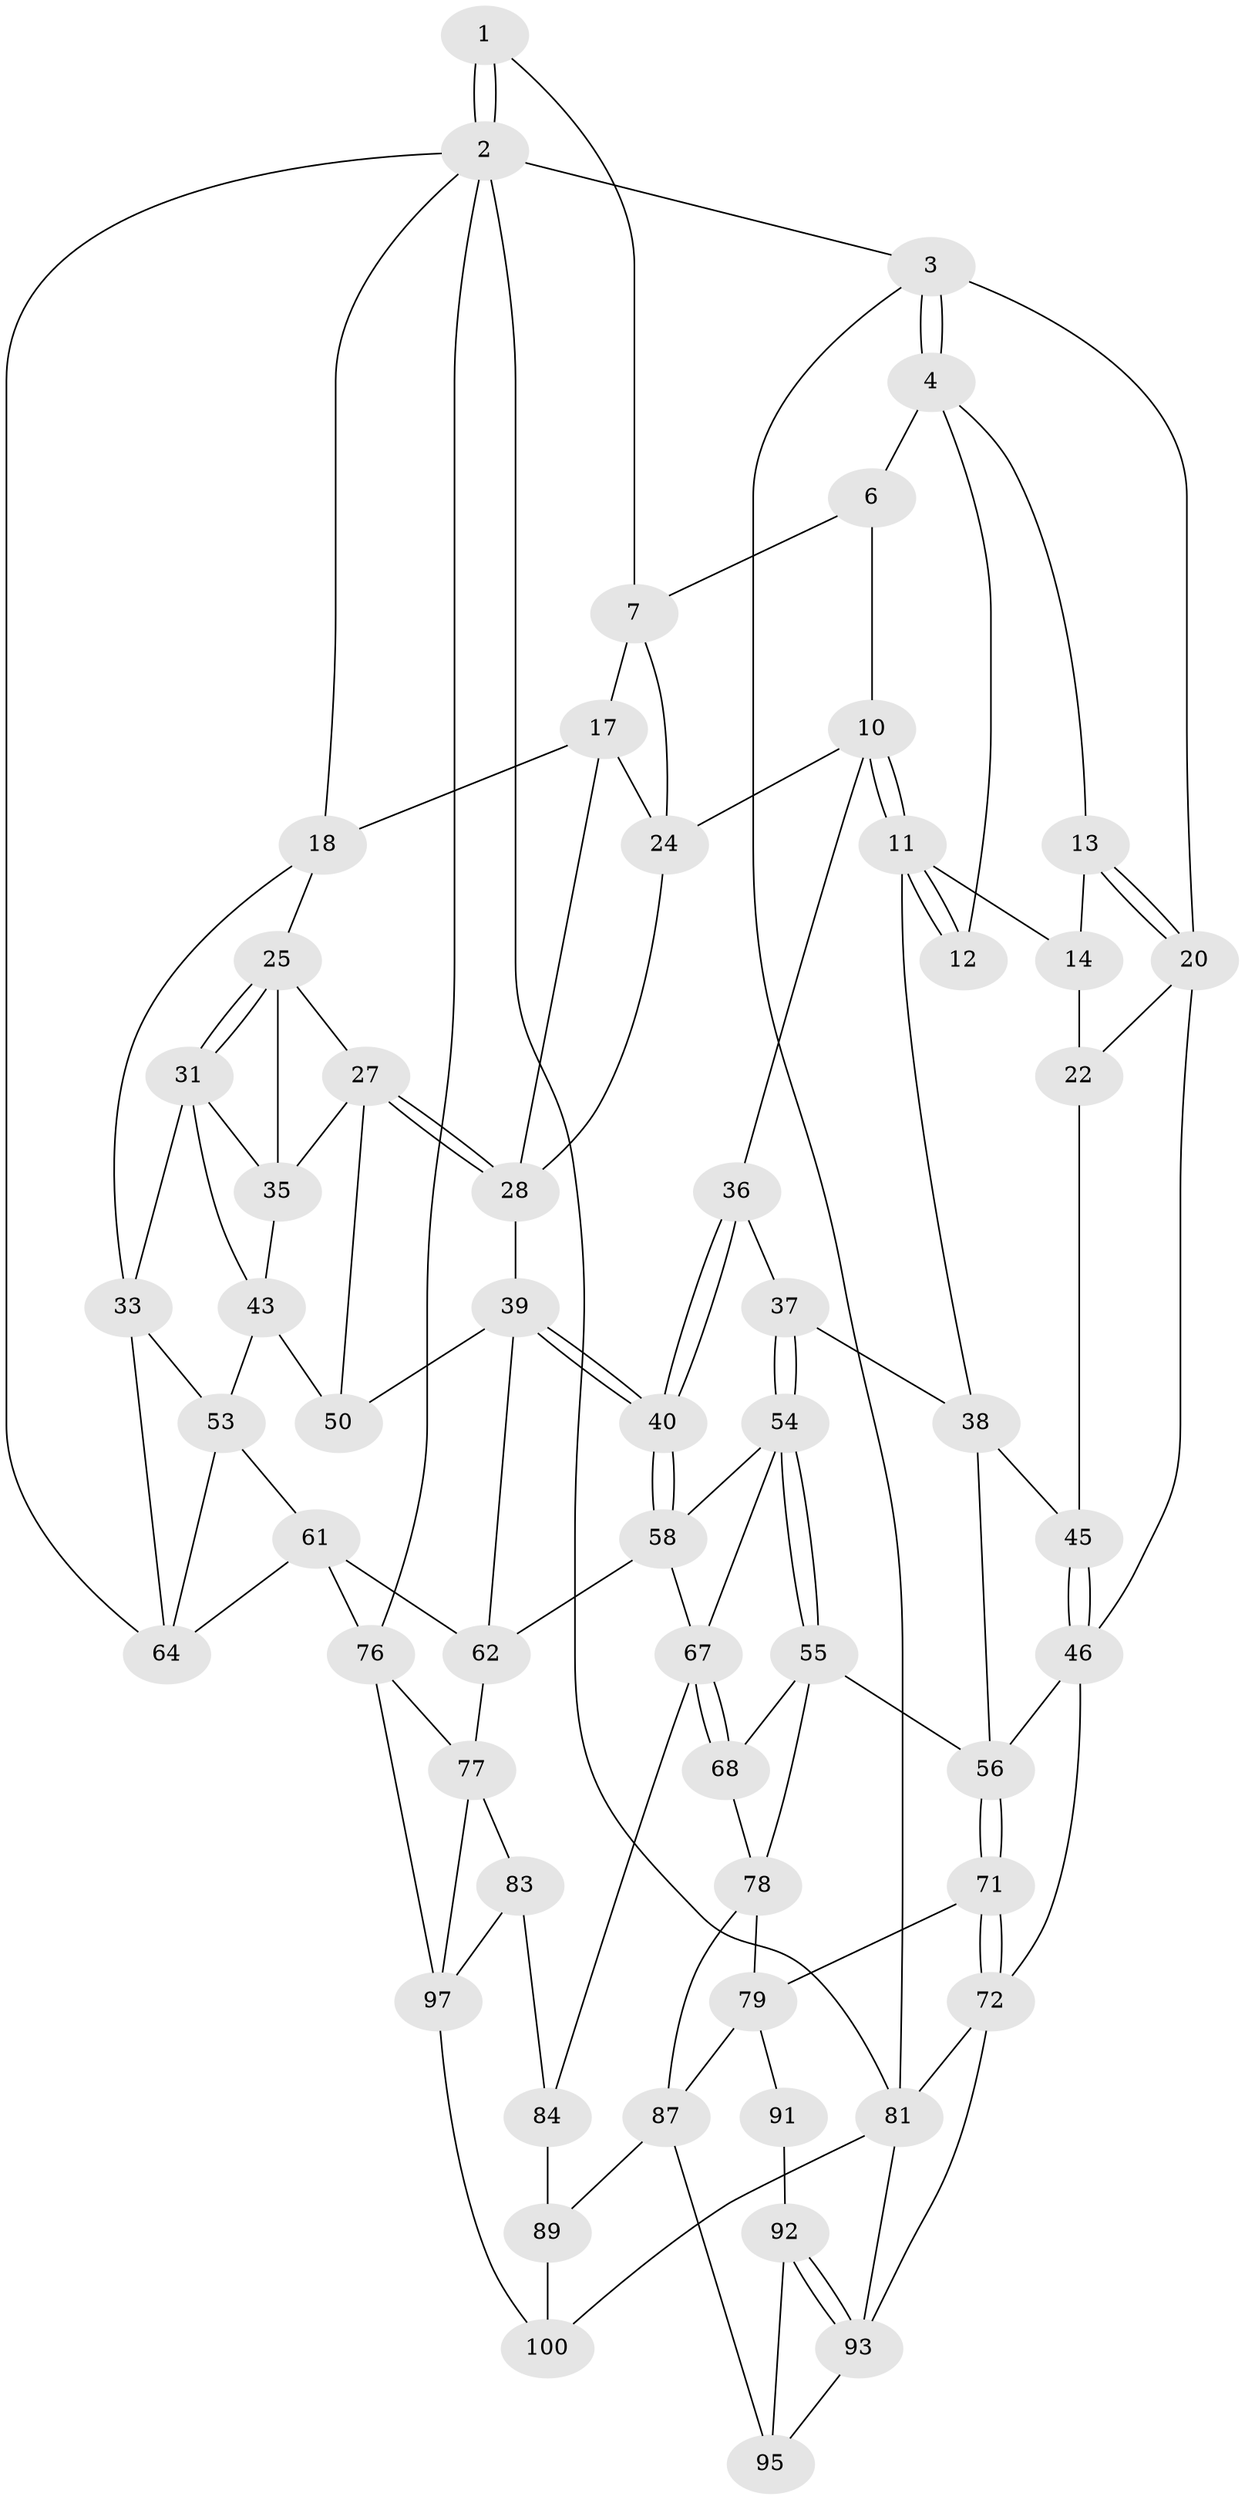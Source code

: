 // original degree distribution, {3: 0.029411764705882353, 6: 0.22549019607843138, 5: 0.5196078431372549, 4: 0.22549019607843138}
// Generated by graph-tools (version 1.1) at 2025/38/02/21/25 10:38:57]
// undirected, 58 vertices, 123 edges
graph export_dot {
graph [start="1"]
  node [color=gray90,style=filled];
  1 [pos="+0.6609563780806766+0"];
  2 [pos="+1+0",super="+63"];
  3 [pos="+0+0"];
  4 [pos="+0+0",super="+5"];
  6 [pos="+0.4348372720894766+0",super="+9"];
  7 [pos="+0.7006071786222022+0.0790555538086344",super="+8"];
  10 [pos="+0.46983789476277504+0.2153347036477882",super="+30"];
  11 [pos="+0.3515066885765991+0.2376484107960973",super="+15"];
  12 [pos="+0.30595212626181667+0"];
  13 [pos="+0.06961333121649364+0.11480760315959561"];
  14 [pos="+0.28111147177713697+0",super="+16"];
  17 [pos="+0.731291514163585+0.12326290261099435",super="+23"];
  18 [pos="+0.7394130139881312+0.12797249166067767",super="+19"];
  20 [pos="+0.065393612085338+0.12774852119131896",super="+21"];
  22 [pos="+0.1450372530244174+0.2661004911488167",super="+44"];
  24 [pos="+0.606395356045101+0.224498683653307",super="+29"];
  25 [pos="+0.7823807429644585+0.19610458579064696",super="+26"];
  27 [pos="+0.7125859166301225+0.3414595254703087",super="+42"];
  28 [pos="+0.7115096573705176+0.3417114847391783",super="+34"];
  31 [pos="+0.955821519248425+0.2518679557819519",super="+32"];
  33 [pos="+1+0.16476421417378614",super="+52"];
  35 [pos="+0.9234196879128719+0.2776391996397547",super="+41"];
  36 [pos="+0.45200289956831785+0.4102797256701273"];
  37 [pos="+0.38563438446357856+0.41565132879316274"];
  38 [pos="+0.3058368081788197+0.35757430538767515",super="+47"];
  39 [pos="+0.6139019440534496+0.4407834014025479",super="+51"];
  40 [pos="+0.6085027910694272+0.4465019223038493"];
  43 [pos="+0.8690480844723997+0.4521089712506106",super="+49"];
  45 [pos="+0+0.4291632303287155",super="+48"];
  46 [pos="+0+0.4323275935308427",super="+70"];
  50 [pos="+0.8434088084286837+0.4849283797864451"];
  53 [pos="+0.9285622074420059+0.508443216161851",super="+60"];
  54 [pos="+0.3890289054274935+0.5257010306775455",super="+59"];
  55 [pos="+0.28150250643067304+0.6201821509882085",super="+69"];
  56 [pos="+0.2083240977367168+0.561124853680516",super="+57"];
  58 [pos="+0.5912929665788155+0.578957223258318",super="+66"];
  61 [pos="+0.8072768406845751+0.6392330881746232",super="+75"];
  62 [pos="+0.7827116367340439+0.6257132538697372",super="+65"];
  64 [pos="+1+0.8502341756751522",super="+73"];
  67 [pos="+0.4000473574300812+0.7328770392446765",super="+74"];
  68 [pos="+0.3658828471984654+0.7394423860100042"];
  71 [pos="+0.03721951970352614+0.7170349107072791"];
  72 [pos="+0+0.7248122510186115",super="+80"];
  76 [pos="+0.7864731960850957+0.8162829622442672",super="+94"];
  77 [pos="+0.6918766646851325+0.8164923152111578",super="+82"];
  78 [pos="+0.1772066462534683+0.7336157234295105",super="+86"];
  79 [pos="+0.10684948015471865+0.745809994317412",super="+88"];
  81 [pos="+0+1",super="+102"];
  83 [pos="+0.634258424969133+0.8493809712185165"];
  84 [pos="+0.6007828402060562+0.8525317302531634",super="+85"];
  87 [pos="+0.3061244064086897+0.8821836940212575",super="+90"];
  89 [pos="+0.3571825366379762+1",super="+98"];
  91 [pos="+0.1683443611756848+0.8687497380731207"];
  92 [pos="+0.008503434822322851+0.8760325697079778",super="+96"];
  93 [pos="+0+0.8671030284448461",super="+101"];
  95 [pos="+0.13205628828651966+0.9648691800239156"];
  97 [pos="+0.9508160380288285+1",super="+99"];
  100 [pos="+0.40080537862920323+1"];
  1 -- 2;
  1 -- 2;
  1 -- 7;
  2 -- 3;
  2 -- 18;
  2 -- 64;
  2 -- 81;
  2 -- 76;
  3 -- 4;
  3 -- 4;
  3 -- 81;
  3 -- 20;
  4 -- 13;
  4 -- 12;
  4 -- 6;
  6 -- 10;
  6 -- 7;
  7 -- 17;
  7 -- 24;
  10 -- 11;
  10 -- 11;
  10 -- 24;
  10 -- 36;
  11 -- 12;
  11 -- 12;
  11 -- 38;
  11 -- 14;
  13 -- 14;
  13 -- 20;
  13 -- 20;
  14 -- 22;
  17 -- 18;
  17 -- 24;
  17 -- 28;
  18 -- 25;
  18 -- 33;
  20 -- 22;
  20 -- 46;
  22 -- 45 [weight=2];
  24 -- 28;
  25 -- 31;
  25 -- 31;
  25 -- 27;
  25 -- 35;
  27 -- 28;
  27 -- 28;
  27 -- 35;
  27 -- 50;
  28 -- 39;
  31 -- 35;
  31 -- 33;
  31 -- 43;
  33 -- 64;
  33 -- 53;
  35 -- 43;
  36 -- 37;
  36 -- 40;
  36 -- 40;
  37 -- 38;
  37 -- 54;
  37 -- 54;
  38 -- 56;
  38 -- 45;
  39 -- 40;
  39 -- 40;
  39 -- 50;
  39 -- 62;
  40 -- 58;
  40 -- 58;
  43 -- 50;
  43 -- 53;
  45 -- 46;
  45 -- 46;
  46 -- 56;
  46 -- 72;
  53 -- 64;
  53 -- 61;
  54 -- 55;
  54 -- 55;
  54 -- 58;
  54 -- 67;
  55 -- 56;
  55 -- 68;
  55 -- 78;
  56 -- 71;
  56 -- 71;
  58 -- 67;
  58 -- 62;
  61 -- 62;
  61 -- 76;
  61 -- 64;
  62 -- 77;
  67 -- 68;
  67 -- 68;
  67 -- 84;
  68 -- 78;
  71 -- 72;
  71 -- 72;
  71 -- 79;
  72 -- 81;
  72 -- 93;
  76 -- 77;
  76 -- 97;
  77 -- 97;
  77 -- 83;
  78 -- 79;
  78 -- 87;
  79 -- 91;
  79 -- 87;
  81 -- 100;
  81 -- 93;
  83 -- 84;
  83 -- 97;
  84 -- 89 [weight=2];
  87 -- 89;
  87 -- 95;
  89 -- 100;
  91 -- 92 [weight=2];
  92 -- 93;
  92 -- 93;
  92 -- 95;
  93 -- 95;
  97 -- 100;
}
